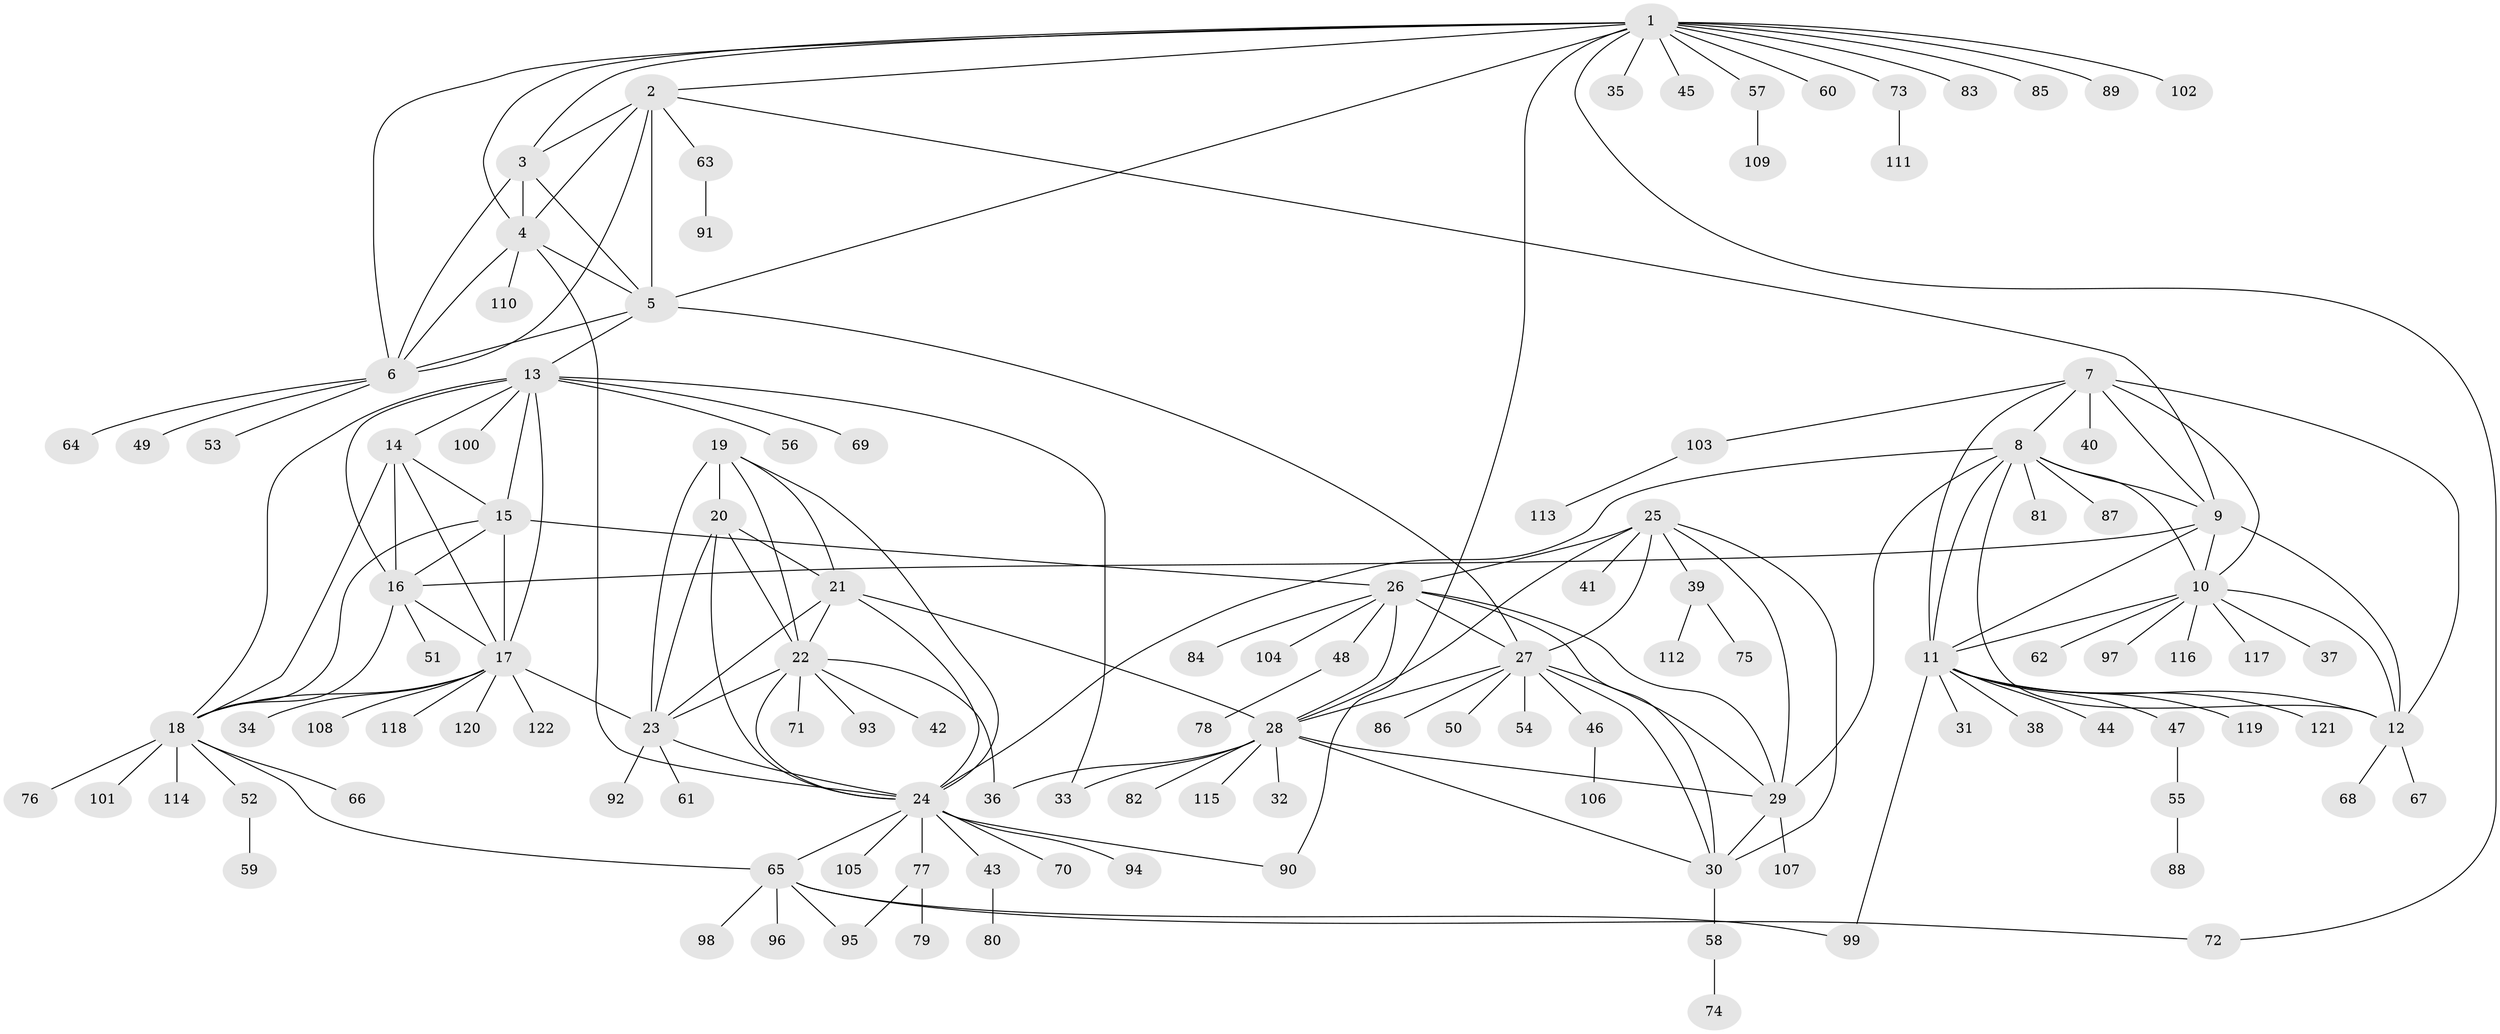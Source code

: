 // Generated by graph-tools (version 1.1) at 2025/16/03/09/25 04:16:07]
// undirected, 122 vertices, 184 edges
graph export_dot {
graph [start="1"]
  node [color=gray90,style=filled];
  1;
  2;
  3;
  4;
  5;
  6;
  7;
  8;
  9;
  10;
  11;
  12;
  13;
  14;
  15;
  16;
  17;
  18;
  19;
  20;
  21;
  22;
  23;
  24;
  25;
  26;
  27;
  28;
  29;
  30;
  31;
  32;
  33;
  34;
  35;
  36;
  37;
  38;
  39;
  40;
  41;
  42;
  43;
  44;
  45;
  46;
  47;
  48;
  49;
  50;
  51;
  52;
  53;
  54;
  55;
  56;
  57;
  58;
  59;
  60;
  61;
  62;
  63;
  64;
  65;
  66;
  67;
  68;
  69;
  70;
  71;
  72;
  73;
  74;
  75;
  76;
  77;
  78;
  79;
  80;
  81;
  82;
  83;
  84;
  85;
  86;
  87;
  88;
  89;
  90;
  91;
  92;
  93;
  94;
  95;
  96;
  97;
  98;
  99;
  100;
  101;
  102;
  103;
  104;
  105;
  106;
  107;
  108;
  109;
  110;
  111;
  112;
  113;
  114;
  115;
  116;
  117;
  118;
  119;
  120;
  121;
  122;
  1 -- 2;
  1 -- 3;
  1 -- 4;
  1 -- 5;
  1 -- 6;
  1 -- 35;
  1 -- 45;
  1 -- 57;
  1 -- 60;
  1 -- 72;
  1 -- 73;
  1 -- 83;
  1 -- 85;
  1 -- 89;
  1 -- 90;
  1 -- 102;
  2 -- 3;
  2 -- 4;
  2 -- 5;
  2 -- 6;
  2 -- 9;
  2 -- 63;
  3 -- 4;
  3 -- 5;
  3 -- 6;
  4 -- 5;
  4 -- 6;
  4 -- 24;
  4 -- 110;
  5 -- 6;
  5 -- 13;
  5 -- 27;
  6 -- 49;
  6 -- 53;
  6 -- 64;
  7 -- 8;
  7 -- 9;
  7 -- 10;
  7 -- 11;
  7 -- 12;
  7 -- 40;
  7 -- 103;
  8 -- 9;
  8 -- 10;
  8 -- 11;
  8 -- 12;
  8 -- 24;
  8 -- 29;
  8 -- 81;
  8 -- 87;
  9 -- 10;
  9 -- 11;
  9 -- 12;
  9 -- 16;
  10 -- 11;
  10 -- 12;
  10 -- 37;
  10 -- 62;
  10 -- 97;
  10 -- 116;
  10 -- 117;
  11 -- 12;
  11 -- 31;
  11 -- 38;
  11 -- 44;
  11 -- 47;
  11 -- 99;
  11 -- 119;
  11 -- 121;
  12 -- 67;
  12 -- 68;
  13 -- 14;
  13 -- 15;
  13 -- 16;
  13 -- 17;
  13 -- 18;
  13 -- 33;
  13 -- 56;
  13 -- 69;
  13 -- 100;
  14 -- 15;
  14 -- 16;
  14 -- 17;
  14 -- 18;
  15 -- 16;
  15 -- 17;
  15 -- 18;
  15 -- 26;
  16 -- 17;
  16 -- 18;
  16 -- 51;
  17 -- 18;
  17 -- 23;
  17 -- 34;
  17 -- 108;
  17 -- 118;
  17 -- 120;
  17 -- 122;
  18 -- 52;
  18 -- 65;
  18 -- 66;
  18 -- 76;
  18 -- 101;
  18 -- 114;
  19 -- 20;
  19 -- 21;
  19 -- 22;
  19 -- 23;
  19 -- 24;
  20 -- 21;
  20 -- 22;
  20 -- 23;
  20 -- 24;
  21 -- 22;
  21 -- 23;
  21 -- 24;
  21 -- 28;
  22 -- 23;
  22 -- 24;
  22 -- 36;
  22 -- 42;
  22 -- 71;
  22 -- 93;
  23 -- 24;
  23 -- 61;
  23 -- 92;
  24 -- 43;
  24 -- 65;
  24 -- 70;
  24 -- 77;
  24 -- 90;
  24 -- 94;
  24 -- 105;
  25 -- 26;
  25 -- 27;
  25 -- 28;
  25 -- 29;
  25 -- 30;
  25 -- 39;
  25 -- 41;
  26 -- 27;
  26 -- 28;
  26 -- 29;
  26 -- 30;
  26 -- 48;
  26 -- 84;
  26 -- 104;
  27 -- 28;
  27 -- 29;
  27 -- 30;
  27 -- 46;
  27 -- 50;
  27 -- 54;
  27 -- 86;
  28 -- 29;
  28 -- 30;
  28 -- 32;
  28 -- 33;
  28 -- 36;
  28 -- 82;
  28 -- 115;
  29 -- 30;
  29 -- 107;
  30 -- 58;
  39 -- 75;
  39 -- 112;
  43 -- 80;
  46 -- 106;
  47 -- 55;
  48 -- 78;
  52 -- 59;
  55 -- 88;
  57 -- 109;
  58 -- 74;
  63 -- 91;
  65 -- 72;
  65 -- 95;
  65 -- 96;
  65 -- 98;
  65 -- 99;
  73 -- 111;
  77 -- 79;
  77 -- 95;
  103 -- 113;
}
